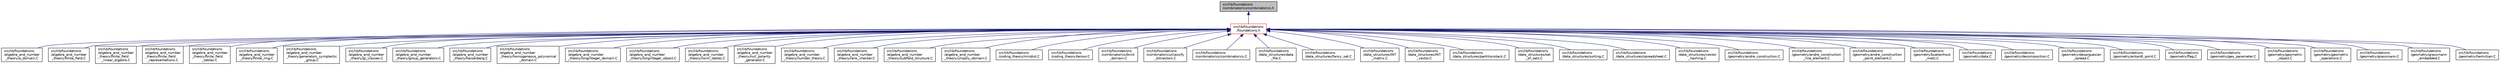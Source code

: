 digraph "src/lib/foundations/combinatorics/combinatorics.h"
{
  edge [fontname="Helvetica",fontsize="10",labelfontname="Helvetica",labelfontsize="10"];
  node [fontname="Helvetica",fontsize="10",shape=record];
  Node1 [label="src/lib/foundations\l/combinatorics/combinatorics.h",height=0.2,width=0.4,color="black", fillcolor="grey75", style="filled", fontcolor="black"];
  Node1 -> Node2 [dir="back",color="midnightblue",fontsize="10",style="solid",fontname="Helvetica"];
  Node2 [label="src/lib/foundations\l/foundations.h",height=0.2,width=0.4,color="red", fillcolor="white", style="filled",URL="$d5/da7/foundations_8h.html"];
  Node2 -> Node3 [dir="back",color="midnightblue",fontsize="10",style="solid",fontname="Helvetica"];
  Node3 [label="src/lib/foundations\l/algebra_and_number\l_theory/a_domain.C",height=0.2,width=0.4,color="black", fillcolor="white", style="filled",URL="$d1/dc3/a__domain_8_c.html"];
  Node2 -> Node4 [dir="back",color="midnightblue",fontsize="10",style="solid",fontname="Helvetica"];
  Node4 [label="src/lib/foundations\l/algebra_and_number\l_theory/finite_field.C",height=0.2,width=0.4,color="black", fillcolor="white", style="filled",URL="$d1/d41/finite__field_8_c.html"];
  Node2 -> Node5 [dir="back",color="midnightblue",fontsize="10",style="solid",fontname="Helvetica"];
  Node5 [label="src/lib/foundations\l/algebra_and_number\l_theory/finite_field\l_linear_algebra.C",height=0.2,width=0.4,color="black", fillcolor="white", style="filled",URL="$dd/d42/finite__field__linear__algebra_8_c.html"];
  Node2 -> Node6 [dir="back",color="midnightblue",fontsize="10",style="solid",fontname="Helvetica"];
  Node6 [label="src/lib/foundations\l/algebra_and_number\l_theory/finite_field\l_representations.C",height=0.2,width=0.4,color="black", fillcolor="white", style="filled",URL="$da/d1e/finite__field__representations_8_c.html"];
  Node2 -> Node7 [dir="back",color="midnightblue",fontsize="10",style="solid",fontname="Helvetica"];
  Node7 [label="src/lib/foundations\l/algebra_and_number\l_theory/finite_field\l_tables.C",height=0.2,width=0.4,color="black", fillcolor="white", style="filled",URL="$d4/dbe/finite__field__tables_8_c.html"];
  Node2 -> Node8 [dir="back",color="midnightblue",fontsize="10",style="solid",fontname="Helvetica"];
  Node8 [label="src/lib/foundations\l/algebra_and_number\l_theory/finite_ring.C",height=0.2,width=0.4,color="black", fillcolor="white", style="filled",URL="$de/d55/finite__ring_8_c.html"];
  Node2 -> Node9 [dir="back",color="midnightblue",fontsize="10",style="solid",fontname="Helvetica"];
  Node9 [label="src/lib/foundations\l/algebra_and_number\l_theory/generators_symplectic\l_group.C",height=0.2,width=0.4,color="black", fillcolor="white", style="filled",URL="$dd/d58/generators__symplectic__group_8_c.html"];
  Node2 -> Node10 [dir="back",color="midnightblue",fontsize="10",style="solid",fontname="Helvetica"];
  Node10 [label="src/lib/foundations\l/algebra_and_number\l_theory/gl_classes.C",height=0.2,width=0.4,color="black", fillcolor="white", style="filled",URL="$d7/d90/gl__classes_8_c.html"];
  Node2 -> Node11 [dir="back",color="midnightblue",fontsize="10",style="solid",fontname="Helvetica"];
  Node11 [label="src/lib/foundations\l/algebra_and_number\l_theory/group_generators.C",height=0.2,width=0.4,color="black", fillcolor="white", style="filled",URL="$d4/d95/group__generators_8_c.html"];
  Node2 -> Node12 [dir="back",color="midnightblue",fontsize="10",style="solid",fontname="Helvetica"];
  Node12 [label="src/lib/foundations\l/algebra_and_number\l_theory/heisenberg.C",height=0.2,width=0.4,color="black", fillcolor="white", style="filled",URL="$d5/d1d/heisenberg_8_c.html"];
  Node2 -> Node13 [dir="back",color="midnightblue",fontsize="10",style="solid",fontname="Helvetica"];
  Node13 [label="src/lib/foundations\l/algebra_and_number\l_theory/homogeneous_polynomial\l_domain.C",height=0.2,width=0.4,color="black", fillcolor="white", style="filled",URL="$dd/db5/homogeneous__polynomial__domain_8_c.html"];
  Node2 -> Node14 [dir="back",color="midnightblue",fontsize="10",style="solid",fontname="Helvetica"];
  Node14 [label="src/lib/foundations\l/algebra_and_number\l_theory/longinteger_domain.C",height=0.2,width=0.4,color="black", fillcolor="white", style="filled",URL="$d6/d94/longinteger__domain_8_c.html"];
  Node2 -> Node15 [dir="back",color="midnightblue",fontsize="10",style="solid",fontname="Helvetica"];
  Node15 [label="src/lib/foundations\l/algebra_and_number\l_theory/longinteger_object.C",height=0.2,width=0.4,color="black", fillcolor="white", style="filled",URL="$df/d52/longinteger__object_8_c.html"];
  Node2 -> Node16 [dir="back",color="midnightblue",fontsize="10",style="solid",fontname="Helvetica"];
  Node16 [label="src/lib/foundations\l/algebra_and_number\l_theory/norm_tables.C",height=0.2,width=0.4,color="black", fillcolor="white", style="filled",URL="$d7/d95/norm__tables_8_c.html"];
  Node2 -> Node17 [dir="back",color="midnightblue",fontsize="10",style="solid",fontname="Helvetica"];
  Node17 [label="src/lib/foundations\l/algebra_and_number\l_theory/null_polarity\l_generator.C",height=0.2,width=0.4,color="black", fillcolor="white", style="filled",URL="$dd/df7/null__polarity__generator_8_c.html"];
  Node2 -> Node18 [dir="back",color="midnightblue",fontsize="10",style="solid",fontname="Helvetica"];
  Node18 [label="src/lib/foundations\l/algebra_and_number\l_theory/number_theory.C",height=0.2,width=0.4,color="black", fillcolor="white", style="filled",URL="$df/dda/number__theory_8_c.html"];
  Node2 -> Node19 [dir="back",color="midnightblue",fontsize="10",style="solid",fontname="Helvetica"];
  Node19 [label="src/lib/foundations\l/algebra_and_number\l_theory/rank_checker.C",height=0.2,width=0.4,color="black", fillcolor="white", style="filled",URL="$d4/de6/rank__checker_8_c.html"];
  Node2 -> Node20 [dir="back",color="midnightblue",fontsize="10",style="solid",fontname="Helvetica"];
  Node20 [label="src/lib/foundations\l/algebra_and_number\l_theory/subfield_structure.C",height=0.2,width=0.4,color="black", fillcolor="white", style="filled",URL="$d2/d52/subfield__structure_8_c.html"];
  Node2 -> Node21 [dir="back",color="midnightblue",fontsize="10",style="solid",fontname="Helvetica"];
  Node21 [label="src/lib/foundations\l/algebra_and_number\l_theory/unipoly_domain.C",height=0.2,width=0.4,color="black", fillcolor="white", style="filled",URL="$d1/da2/unipoly__domain_8_c.html"];
  Node2 -> Node22 [dir="back",color="midnightblue",fontsize="10",style="solid",fontname="Helvetica"];
  Node22 [label="src/lib/foundations\l/coding_theory/mindist.C",height=0.2,width=0.4,color="black", fillcolor="white", style="filled",URL="$df/d30/mindist_8_c.html"];
  Node2 -> Node23 [dir="back",color="midnightblue",fontsize="10",style="solid",fontname="Helvetica"];
  Node23 [label="src/lib/foundations\l/coding_theory/tensor.C",height=0.2,width=0.4,color="black", fillcolor="white", style="filled",URL="$db/d1b/tensor_8_c.html"];
  Node2 -> Node24 [dir="back",color="midnightblue",fontsize="10",style="solid",fontname="Helvetica"];
  Node24 [label="src/lib/foundations\l/combinatorics/brick\l_domain.C",height=0.2,width=0.4,color="black", fillcolor="white", style="filled",URL="$de/d53/brick__domain_8_c.html"];
  Node2 -> Node25 [dir="back",color="midnightblue",fontsize="10",style="solid",fontname="Helvetica"];
  Node25 [label="src/lib/foundations\l/combinatorics/classify\l_bitvectors.C",height=0.2,width=0.4,color="black", fillcolor="white", style="filled",URL="$df/da6/classify__bitvectors_8_c.html"];
  Node2 -> Node26 [dir="back",color="midnightblue",fontsize="10",style="solid",fontname="Helvetica"];
  Node26 [label="src/lib/foundations\l/combinatorics/combinatorics.C",height=0.2,width=0.4,color="black", fillcolor="white", style="filled",URL="$d2/d7c/combinatorics_8_c.html"];
  Node2 -> Node27 [dir="back",color="midnightblue",fontsize="10",style="solid",fontname="Helvetica"];
  Node27 [label="src/lib/foundations\l/data_structures/data\l_file.C",height=0.2,width=0.4,color="black", fillcolor="white", style="filled",URL="$da/d9a/data__file_8_c.html"];
  Node2 -> Node28 [dir="back",color="midnightblue",fontsize="10",style="solid",fontname="Helvetica"];
  Node28 [label="src/lib/foundations\l/data_structures/fancy_set.C",height=0.2,width=0.4,color="black", fillcolor="white", style="filled",URL="$da/dd7/fancy__set_8_c.html"];
  Node2 -> Node29 [dir="back",color="midnightblue",fontsize="10",style="solid",fontname="Helvetica"];
  Node29 [label="src/lib/foundations\l/data_structures/INT\l_matrix.C",height=0.2,width=0.4,color="black", fillcolor="white", style="filled",URL="$d3/dfb/_i_n_t__matrix_8_c.html"];
  Node2 -> Node30 [dir="back",color="midnightblue",fontsize="10",style="solid",fontname="Helvetica"];
  Node30 [label="src/lib/foundations\l/data_structures/INT\l_vector.C",height=0.2,width=0.4,color="black", fillcolor="white", style="filled",URL="$d2/de6/_i_n_t__vector_8_c.html"];
  Node2 -> Node31 [dir="back",color="midnightblue",fontsize="10",style="solid",fontname="Helvetica"];
  Node31 [label="src/lib/foundations\l/data_structures/partitionstack.C",height=0.2,width=0.4,color="black", fillcolor="white", style="filled",URL="$d0/d1b/partitionstack_8_c.html"];
  Node2 -> Node32 [dir="back",color="midnightblue",fontsize="10",style="solid",fontname="Helvetica"];
  Node32 [label="src/lib/foundations\l/data_structures/set\l_of_sets.C",height=0.2,width=0.4,color="black", fillcolor="white", style="filled",URL="$d3/d92/set__of__sets_8_c.html"];
  Node2 -> Node33 [dir="back",color="midnightblue",fontsize="10",style="solid",fontname="Helvetica"];
  Node33 [label="src/lib/foundations\l/data_structures/sorting.C",height=0.2,width=0.4,color="black", fillcolor="white", style="filled",URL="$d4/dd7/sorting_8_c.html"];
  Node2 -> Node34 [dir="back",color="midnightblue",fontsize="10",style="solid",fontname="Helvetica"];
  Node34 [label="src/lib/foundations\l/data_structures/spreadsheet.C",height=0.2,width=0.4,color="black", fillcolor="white", style="filled",URL="$d1/d49/spreadsheet_8_c.html"];
  Node2 -> Node35 [dir="back",color="midnightblue",fontsize="10",style="solid",fontname="Helvetica"];
  Node35 [label="src/lib/foundations\l/data_structures/vector\l_hashing.C",height=0.2,width=0.4,color="black", fillcolor="white", style="filled",URL="$d4/df9/vector__hashing_8_c.html"];
  Node2 -> Node36 [dir="back",color="midnightblue",fontsize="10",style="solid",fontname="Helvetica"];
  Node36 [label="src/lib/foundations\l/geometry/andre_construction.C",height=0.2,width=0.4,color="black", fillcolor="white", style="filled",URL="$d9/d40/andre__construction_8_c.html"];
  Node2 -> Node37 [dir="back",color="midnightblue",fontsize="10",style="solid",fontname="Helvetica"];
  Node37 [label="src/lib/foundations\l/geometry/andre_construction\l_line_element.C",height=0.2,width=0.4,color="black", fillcolor="white", style="filled",URL="$d6/d9b/andre__construction__line__element_8_c.html"];
  Node2 -> Node38 [dir="back",color="midnightblue",fontsize="10",style="solid",fontname="Helvetica"];
  Node38 [label="src/lib/foundations\l/geometry/andre_construction\l_point_element.C",height=0.2,width=0.4,color="black", fillcolor="white", style="filled",URL="$d7/db3/andre__construction__point__element_8_c.html"];
  Node2 -> Node39 [dir="back",color="midnightblue",fontsize="10",style="solid",fontname="Helvetica"];
  Node39 [label="src/lib/foundations\l/geometry/buekenhout\l_metz.C",height=0.2,width=0.4,color="black", fillcolor="white", style="filled",URL="$de/d32/buekenhout__metz_8_c.html"];
  Node2 -> Node40 [dir="back",color="midnightblue",fontsize="10",style="solid",fontname="Helvetica"];
  Node40 [label="src/lib/foundations\l/geometry/data.C",height=0.2,width=0.4,color="black", fillcolor="white", style="filled",URL="$d7/d94/data_8_c.html"];
  Node2 -> Node41 [dir="back",color="midnightblue",fontsize="10",style="solid",fontname="Helvetica"];
  Node41 [label="src/lib/foundations\l/geometry/decomposition.C",height=0.2,width=0.4,color="black", fillcolor="white", style="filled",URL="$d6/d7a/foundations_2geometry_2decomposition_8_c.html"];
  Node2 -> Node42 [dir="back",color="midnightblue",fontsize="10",style="solid",fontname="Helvetica"];
  Node42 [label="src/lib/foundations\l/geometry/desarguesian\l_spread.C",height=0.2,width=0.4,color="black", fillcolor="white", style="filled",URL="$de/d46/lib_2foundations_2geometry_2desarguesian__spread_8_c.html"];
  Node2 -> Node43 [dir="back",color="midnightblue",fontsize="10",style="solid",fontname="Helvetica"];
  Node43 [label="src/lib/foundations\l/geometry/eckardt_point.C",height=0.2,width=0.4,color="black", fillcolor="white", style="filled",URL="$d0/d8f/eckardt__point_8_c.html"];
  Node2 -> Node44 [dir="back",color="midnightblue",fontsize="10",style="solid",fontname="Helvetica"];
  Node44 [label="src/lib/foundations\l/geometry/flag.C",height=0.2,width=0.4,color="black", fillcolor="white", style="filled",URL="$db/db7/flag_8_c.html"];
  Node2 -> Node45 [dir="back",color="midnightblue",fontsize="10",style="solid",fontname="Helvetica"];
  Node45 [label="src/lib/foundations\l/geometry/geo_parameter.C",height=0.2,width=0.4,color="black", fillcolor="white", style="filled",URL="$d0/d96/geo__parameter_8_c.html"];
  Node2 -> Node46 [dir="back",color="midnightblue",fontsize="10",style="solid",fontname="Helvetica"];
  Node46 [label="src/lib/foundations\l/geometry/geometric\l_object.C",height=0.2,width=0.4,color="black", fillcolor="white", style="filled",URL="$d4/d58/geometric__object_8_c.html"];
  Node2 -> Node47 [dir="back",color="midnightblue",fontsize="10",style="solid",fontname="Helvetica"];
  Node47 [label="src/lib/foundations\l/geometry/geometric\l_operations.C",height=0.2,width=0.4,color="black", fillcolor="white", style="filled",URL="$da/d76/geometric__operations_8_c.html"];
  Node2 -> Node48 [dir="back",color="midnightblue",fontsize="10",style="solid",fontname="Helvetica"];
  Node48 [label="src/lib/foundations\l/geometry/grassmann.C",height=0.2,width=0.4,color="black", fillcolor="white", style="filled",URL="$d4/d20/lib_2foundations_2geometry_2grassmann_8_c.html"];
  Node2 -> Node49 [dir="back",color="midnightblue",fontsize="10",style="solid",fontname="Helvetica"];
  Node49 [label="src/lib/foundations\l/geometry/grassmann\l_embedded.C",height=0.2,width=0.4,color="black", fillcolor="white", style="filled",URL="$d5/dd2/grassmann__embedded_8_c.html"];
  Node2 -> Node50 [dir="back",color="midnightblue",fontsize="10",style="solid",fontname="Helvetica"];
  Node50 [label="src/lib/foundations\l/geometry/hermitian.C",height=0.2,width=0.4,color="black", fillcolor="white", style="filled",URL="$d4/df7/hermitian_8_c.html"];
}
